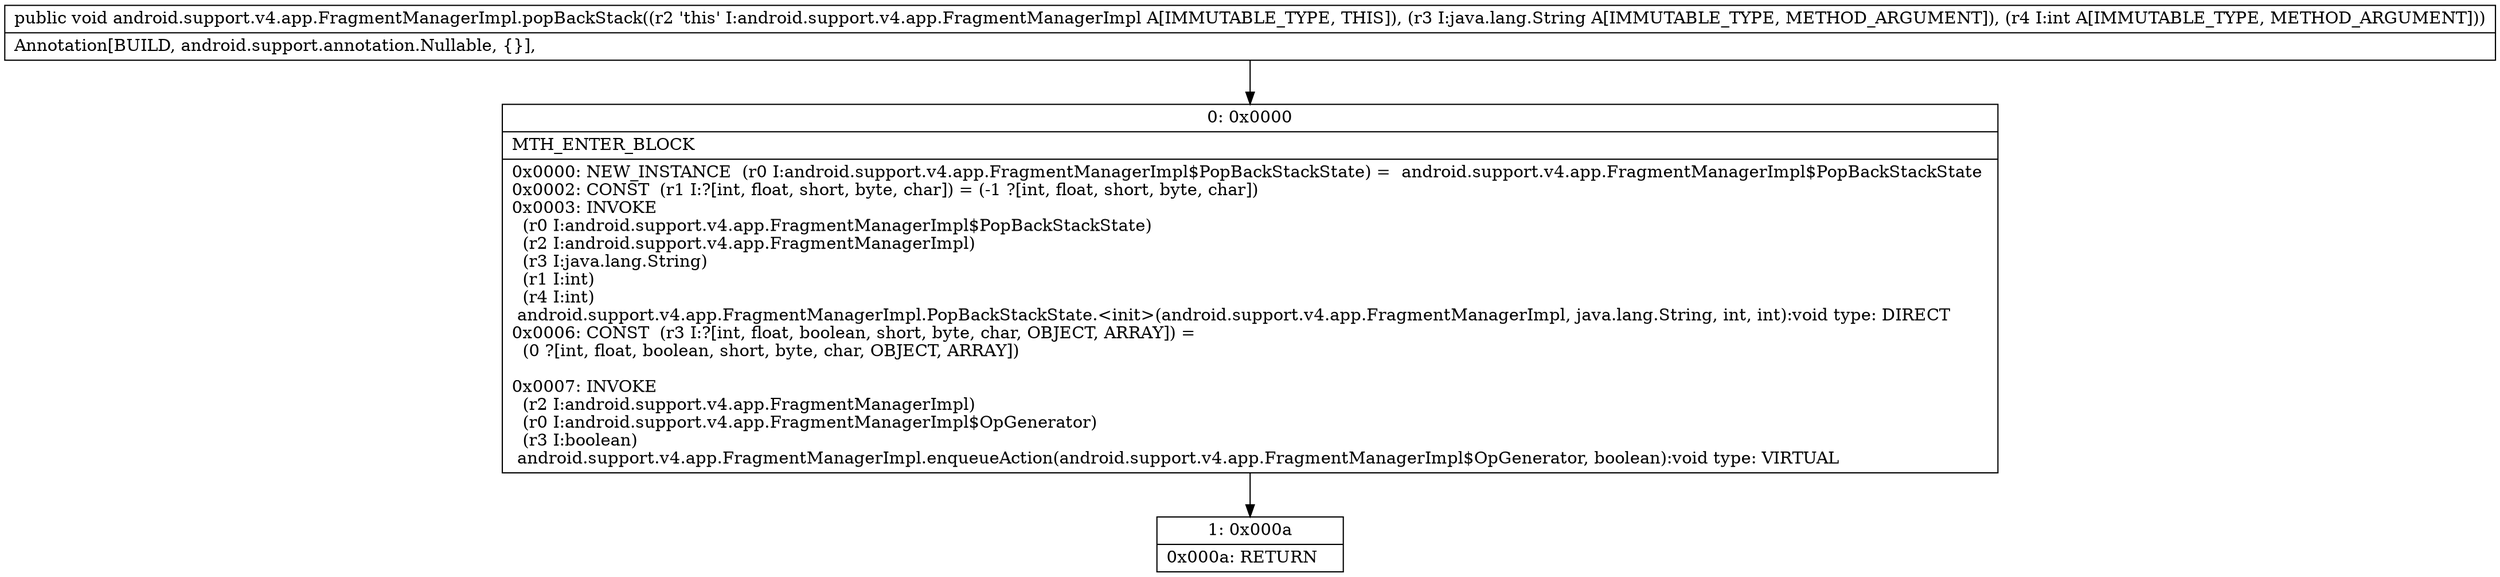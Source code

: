 digraph "CFG forandroid.support.v4.app.FragmentManagerImpl.popBackStack(Ljava\/lang\/String;I)V" {
Node_0 [shape=record,label="{0\:\ 0x0000|MTH_ENTER_BLOCK\l|0x0000: NEW_INSTANCE  (r0 I:android.support.v4.app.FragmentManagerImpl$PopBackStackState) =  android.support.v4.app.FragmentManagerImpl$PopBackStackState \l0x0002: CONST  (r1 I:?[int, float, short, byte, char]) = (\-1 ?[int, float, short, byte, char]) \l0x0003: INVOKE  \l  (r0 I:android.support.v4.app.FragmentManagerImpl$PopBackStackState)\l  (r2 I:android.support.v4.app.FragmentManagerImpl)\l  (r3 I:java.lang.String)\l  (r1 I:int)\l  (r4 I:int)\l android.support.v4.app.FragmentManagerImpl.PopBackStackState.\<init\>(android.support.v4.app.FragmentManagerImpl, java.lang.String, int, int):void type: DIRECT \l0x0006: CONST  (r3 I:?[int, float, boolean, short, byte, char, OBJECT, ARRAY]) = \l  (0 ?[int, float, boolean, short, byte, char, OBJECT, ARRAY])\l \l0x0007: INVOKE  \l  (r2 I:android.support.v4.app.FragmentManagerImpl)\l  (r0 I:android.support.v4.app.FragmentManagerImpl$OpGenerator)\l  (r3 I:boolean)\l android.support.v4.app.FragmentManagerImpl.enqueueAction(android.support.v4.app.FragmentManagerImpl$OpGenerator, boolean):void type: VIRTUAL \l}"];
Node_1 [shape=record,label="{1\:\ 0x000a|0x000a: RETURN   \l}"];
MethodNode[shape=record,label="{public void android.support.v4.app.FragmentManagerImpl.popBackStack((r2 'this' I:android.support.v4.app.FragmentManagerImpl A[IMMUTABLE_TYPE, THIS]), (r3 I:java.lang.String A[IMMUTABLE_TYPE, METHOD_ARGUMENT]), (r4 I:int A[IMMUTABLE_TYPE, METHOD_ARGUMENT]))  | Annotation[BUILD, android.support.annotation.Nullable, \{\}], \l}"];
MethodNode -> Node_0;
Node_0 -> Node_1;
}

